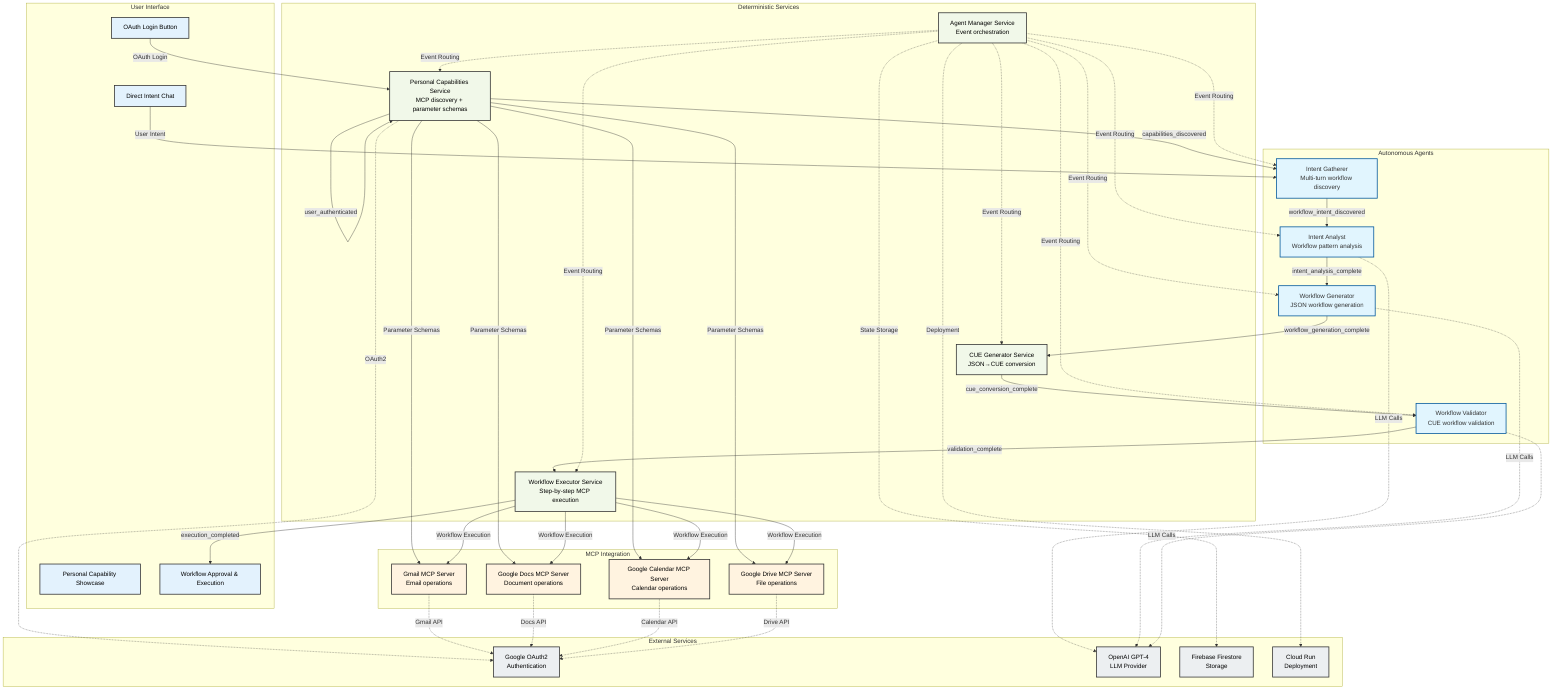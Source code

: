graph TB
    %% User Interface Layer
    subgraph "User Interface"
        UI1[OAuth Login Button]
        UI2[Personal Capability Showcase]
        UI3[Direct Intent Chat]
        UI4[Workflow Approval & Execution]
    end
    
    %% 4-Agent PoC Pipeline (LLM-Powered)
    subgraph "Autonomous Agents"
        A1[Intent Gatherer<br/>Multi-turn workflow discovery]
        A2[Intent Analyst<br/>Workflow pattern analysis]
        A3[Workflow Generator<br/>JSON workflow generation]
        A4[Workflow Validator<br/>CUE workflow validation]
    end
    
    %% 4-Service PoC Pipeline (Deterministic)
    subgraph "Deterministic Services"
        S1[Personal Capabilities Service<br/>MCP discovery + parameter schemas]
        S2[CUE Generator Service<br/>JSON→CUE conversion]
        S3[Workflow Executor Service<br/>Step-by-step MCP execution]
        S4[Agent Manager Service<br/>Event orchestration]
    end
    
    %% MCP Integration Layer
    subgraph "MCP Integration"
        MCP1[Gmail MCP Server<br/>Email operations]
        MCP2[Google Docs MCP Server<br/>Document operations]
        MCP3[Google Calendar MCP Server<br/>Calendar operations]
        MCP4[Google Drive MCP Server<br/>File operations]
    end
    
    %% External Services
    subgraph "External Services"
        EXT1[Google OAuth2<br/>Authentication]
        EXT2[OpenAI GPT-4<br/>LLM Provider]
        EXT3[Firebase Firestore<br/>Storage]
        EXT4[Cloud Run<br/>Deployment]
    end
    
    %% PoC Pipeline Flow (Event-Driven)
    UI1 -->|OAuth Login| S1
    S1 -->|user_authenticated| S1
    S1 -->|capabilities_discovered| A1
    
    UI3 -->|User Intent| A1
    A1 -->|workflow_intent_discovered| A2
    A2 -->|intent_analysis_complete| A3
    A3 -->|workflow_generation_complete| S2
    S2 -->|cue_conversion_complete| A4
    A4 -->|validation_complete| S3
    S3 -->|execution_completed| UI4
    
    %% Agent Manager Orchestration
    S4 -.->|Event Routing| A1
    S4 -.->|Event Routing| A2
    S4 -.->|Event Routing| A3
    S4 -.->|Event Routing| A4
    S4 -.->|Event Routing| S1
    S4 -.->|Event Routing| S2
    S4 -.->|Event Routing| S3
    
    %% MCP Integration
    S1 -->|Parameter Schemas| MCP1
    S1 -->|Parameter Schemas| MCP2
    S1 -->|Parameter Schemas| MCP3
    S1 -->|Parameter Schemas| MCP4
    
    S3 -->|Workflow Execution| MCP1
    S3 -->|Workflow Execution| MCP2
    S3 -->|Workflow Execution| MCP3
    S3 -->|Workflow Execution| MCP4
    
    %% External Service Integration
    S1 -.->|OAuth2| EXT1
    A2 -.->|LLM Calls| EXT2
    A3 -.->|LLM Calls| EXT2
    A4 -.->|LLM Calls| EXT2
    S4 -.->|State Storage| EXT3
    S4 -.->|Deployment| EXT4
    
    %% MCP to Google APIs
    MCP1 -.->|Gmail API| EXT1
    MCP2 -.->|Docs API| EXT1
    MCP3 -.->|Calendar API| EXT1
    MCP4 -.->|Drive API| EXT1
    
    %% Styling
    classDef agentClass fill:#e1f5fe,stroke:#01579b,stroke-width:2px
    classDef serviceClass fill:#f3e5f5,stroke:#4a148c,stroke-width:2px
    classDef mcpClass fill:#e8f5e8,stroke:#1b5e20,stroke-width:2px
    classDef extClass fill:#fff3e0,stroke:#e65100,stroke-width:2px
    
    class A1,A2,A3,A4 agentClass
    class S1,S2,S3,S4 serviceClass
    class MCP1,MCP2,MCP3,MCP4 mcpClass
    class EXT1,EXT2,EXT3,EXT4 extClass
    
    %% Styling
    classDef uiLayer fill:#e3f2fd,stroke:#333,stroke-width:2px,color:#000
    classDef stateLayer fill:#f1f8e9,stroke:#333,stroke-width:2px,color:#000
    classDef llmLayer fill:#fce4ec,stroke:#333,stroke-width:2px,color:#000
    classDef mcpLayer fill:#fff3e0,stroke:#333,stroke-width:2px,color:#000
    classDef racLayer fill:#f3e5f5,stroke:#333,stroke-width:2px,color:#000
    classDef extLayer fill:#eceff1,stroke:#333,stroke-width:2px,color:#000
    
    class UI1,UI2,UI3,UI4,UI5,UI6 uiLayer
    class S1,S2,S3,S4,S5,S6,S7,S8 stateLayer
    class LLM1,LLM2,LLM3,LLM4 llmLayer
    class MCP1,MCP2,MCP3,MCP4 mcpLayer
    class RAC1,RAC2,RAC3,RAC4 racLayer
    class EXT1,EXT2,EXT3,EXT4 extLayer